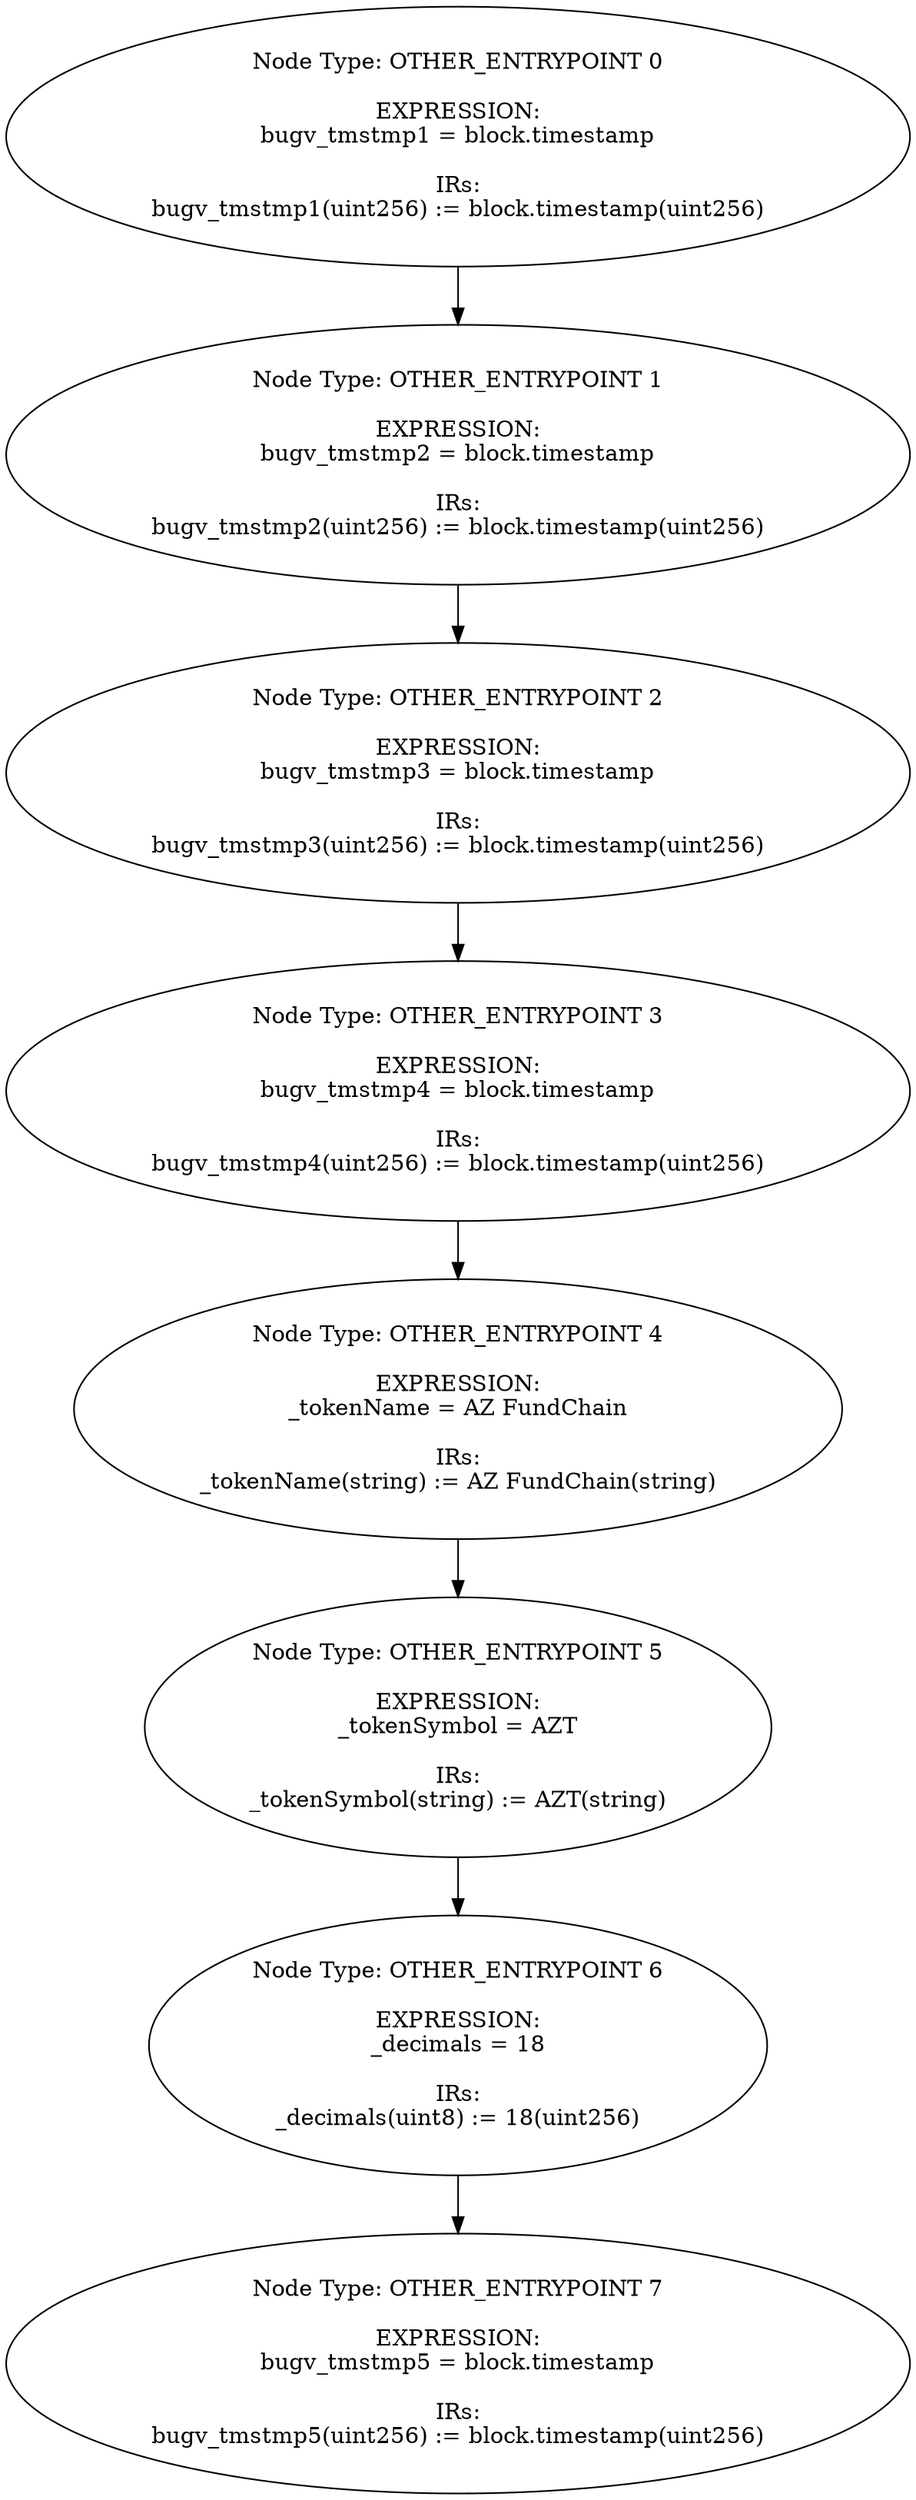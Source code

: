 digraph{
0[label="Node Type: OTHER_ENTRYPOINT 0

EXPRESSION:
bugv_tmstmp1 = block.timestamp

IRs:
bugv_tmstmp1(uint256) := block.timestamp(uint256)"];
0->1;
1[label="Node Type: OTHER_ENTRYPOINT 1

EXPRESSION:
bugv_tmstmp2 = block.timestamp

IRs:
bugv_tmstmp2(uint256) := block.timestamp(uint256)"];
1->2;
2[label="Node Type: OTHER_ENTRYPOINT 2

EXPRESSION:
bugv_tmstmp3 = block.timestamp

IRs:
bugv_tmstmp3(uint256) := block.timestamp(uint256)"];
2->3;
3[label="Node Type: OTHER_ENTRYPOINT 3

EXPRESSION:
bugv_tmstmp4 = block.timestamp

IRs:
bugv_tmstmp4(uint256) := block.timestamp(uint256)"];
3->4;
4[label="Node Type: OTHER_ENTRYPOINT 4

EXPRESSION:
_tokenName = AZ FundChain

IRs:
_tokenName(string) := AZ FundChain(string)"];
4->5;
5[label="Node Type: OTHER_ENTRYPOINT 5

EXPRESSION:
_tokenSymbol = AZT

IRs:
_tokenSymbol(string) := AZT(string)"];
5->6;
6[label="Node Type: OTHER_ENTRYPOINT 6

EXPRESSION:
_decimals = 18

IRs:
_decimals(uint8) := 18(uint256)"];
6->7;
7[label="Node Type: OTHER_ENTRYPOINT 7

EXPRESSION:
bugv_tmstmp5 = block.timestamp

IRs:
bugv_tmstmp5(uint256) := block.timestamp(uint256)"];
}
